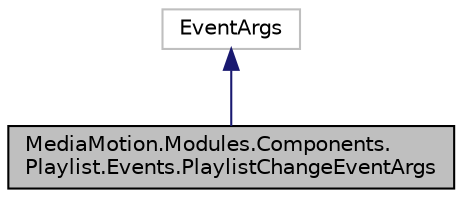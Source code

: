 digraph "MediaMotion.Modules.Components.Playlist.Events.PlaylistChangeEventArgs"
{
  edge [fontname="Helvetica",fontsize="10",labelfontname="Helvetica",labelfontsize="10"];
  node [fontname="Helvetica",fontsize="10",shape=record];
  Node1 [label="MediaMotion.Modules.Components.\lPlaylist.Events.PlaylistChangeEventArgs",height=0.2,width=0.4,color="black", fillcolor="grey75", style="filled", fontcolor="black"];
  Node2 -> Node1 [dir="back",color="midnightblue",fontsize="10",style="solid"];
  Node2 [label="EventArgs",height=0.2,width=0.4,color="grey75", fillcolor="white", style="filled"];
}
